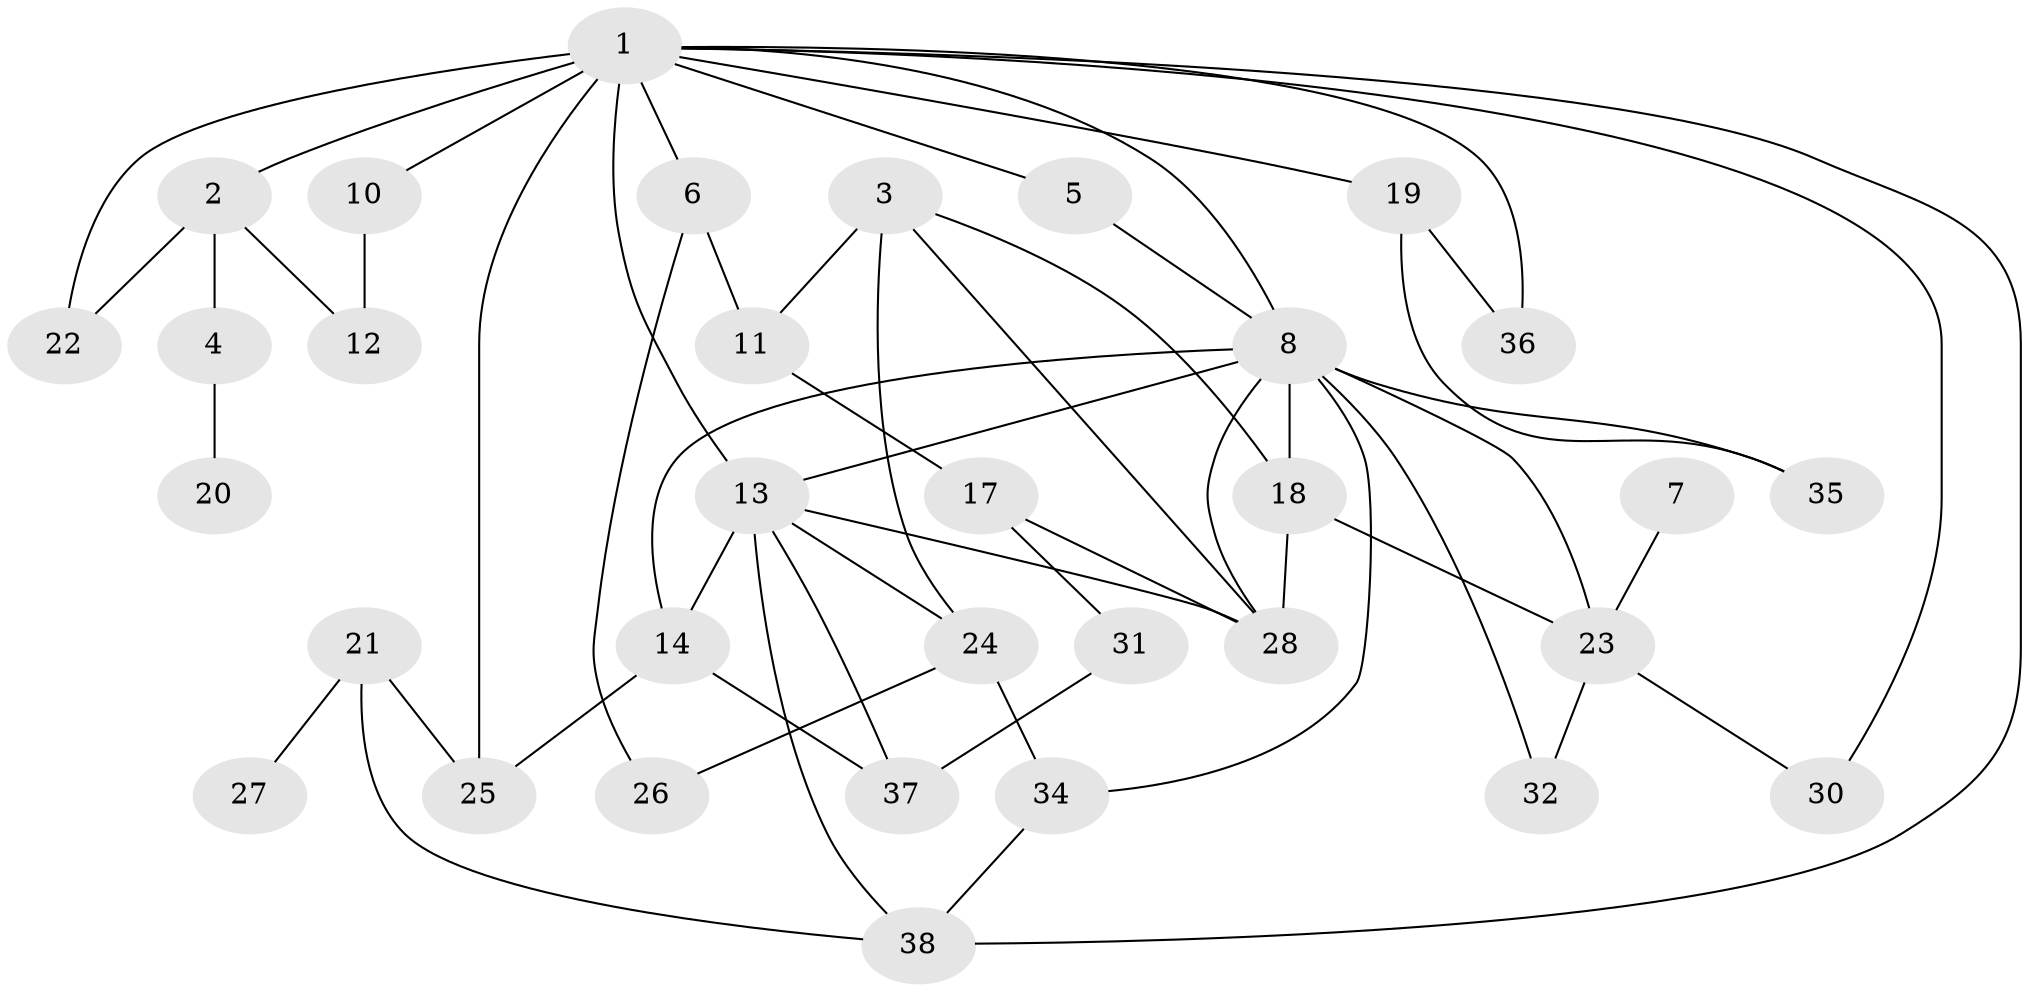 // original degree distribution, {5: 0.07894736842105263, 4: 0.14473684210526316, 2: 0.35526315789473684, 1: 0.10526315789473684, 3: 0.25, 0: 0.05263157894736842, 7: 0.013157894736842105}
// Generated by graph-tools (version 1.1) at 2025/33/03/09/25 02:33:40]
// undirected, 33 vertices, 56 edges
graph export_dot {
graph [start="1"]
  node [color=gray90,style=filled];
  1;
  2;
  3;
  4;
  5;
  6;
  7;
  8;
  10;
  11;
  12;
  13;
  14;
  17;
  18;
  19;
  20;
  21;
  22;
  23;
  24;
  25;
  26;
  27;
  28;
  30;
  31;
  32;
  34;
  35;
  36;
  37;
  38;
  1 -- 2 [weight=1.0];
  1 -- 5 [weight=1.0];
  1 -- 6 [weight=1.0];
  1 -- 8 [weight=1.0];
  1 -- 10 [weight=1.0];
  1 -- 13 [weight=2.0];
  1 -- 19 [weight=1.0];
  1 -- 22 [weight=1.0];
  1 -- 25 [weight=2.0];
  1 -- 30 [weight=1.0];
  1 -- 36 [weight=1.0];
  1 -- 38 [weight=1.0];
  2 -- 4 [weight=1.0];
  2 -- 12 [weight=1.0];
  2 -- 22 [weight=1.0];
  3 -- 11 [weight=1.0];
  3 -- 18 [weight=1.0];
  3 -- 24 [weight=1.0];
  3 -- 28 [weight=1.0];
  4 -- 20 [weight=1.0];
  5 -- 8 [weight=1.0];
  6 -- 11 [weight=2.0];
  6 -- 26 [weight=1.0];
  7 -- 23 [weight=1.0];
  8 -- 13 [weight=2.0];
  8 -- 14 [weight=1.0];
  8 -- 18 [weight=1.0];
  8 -- 23 [weight=1.0];
  8 -- 28 [weight=1.0];
  8 -- 32 [weight=1.0];
  8 -- 34 [weight=1.0];
  8 -- 35 [weight=1.0];
  10 -- 12 [weight=1.0];
  11 -- 17 [weight=1.0];
  13 -- 14 [weight=1.0];
  13 -- 24 [weight=1.0];
  13 -- 28 [weight=1.0];
  13 -- 37 [weight=1.0];
  13 -- 38 [weight=1.0];
  14 -- 25 [weight=1.0];
  14 -- 37 [weight=1.0];
  17 -- 28 [weight=1.0];
  17 -- 31 [weight=1.0];
  18 -- 23 [weight=1.0];
  18 -- 28 [weight=1.0];
  19 -- 35 [weight=1.0];
  19 -- 36 [weight=1.0];
  21 -- 25 [weight=2.0];
  21 -- 27 [weight=1.0];
  21 -- 38 [weight=1.0];
  23 -- 30 [weight=1.0];
  23 -- 32 [weight=1.0];
  24 -- 26 [weight=1.0];
  24 -- 34 [weight=1.0];
  31 -- 37 [weight=1.0];
  34 -- 38 [weight=1.0];
}
